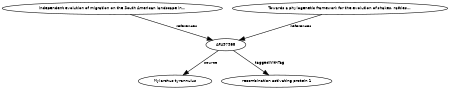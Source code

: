 digraph G {
size="3,3";
node [fontsize=7, fontname="Helvetica"];
edge [fontsize=7, fontname="Helvetica"];
node0 [label="AF497958", width=0.27433100247,height=0.27433100247];
node1 [label="Independent evolution of migration on the South American landscape in...", width=0.27433100247,height=0.27433100247];
node2 [label="Towards a phylogenetic framework for the evolution of shakes, rattles,...", width=0.27433100247,height=0.27433100247];
node3 [label="Myiarchus tyrannulus", width=0.27433100247,height=0.27433100247];
node4 [label="recombination activating protein 1", width=0.27433100247,height=0.27433100247];
node1 -> node0 [label="references"];
node2 -> node0 [label="references"];
node0 -> node3 [label="source"];
node0 -> node4 [label="taggedWithTag"];
}


